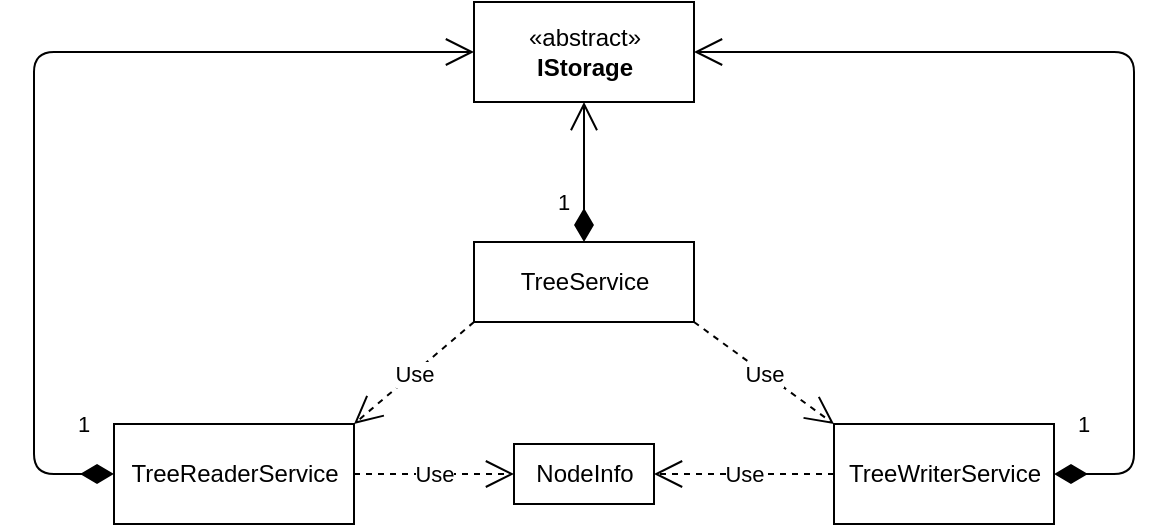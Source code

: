 <mxfile>
    <diagram id="2gG1aso1CCN3E3-dKBOI" name="Page-1">
        <mxGraphModel dx="734" dy="449" grid="1" gridSize="10" guides="1" tooltips="1" connect="1" arrows="1" fold="1" page="1" pageScale="1" pageWidth="850" pageHeight="1100" math="0" shadow="0">
            <root>
                <mxCell id="0"/>
                <mxCell id="1" parent="0"/>
                <mxCell id="6" value="TreeService" style="html=1;" parent="1" vertex="1">
                    <mxGeometry x="350" y="170" width="110" height="40" as="geometry"/>
                </mxCell>
                <mxCell id="7" value="TreeReaderService" style="html=1;" parent="1" vertex="1">
                    <mxGeometry x="170" y="261" width="120" height="50" as="geometry"/>
                </mxCell>
                <mxCell id="8" value="TreeWriterService" style="html=1;" parent="1" vertex="1">
                    <mxGeometry x="530" y="261" width="110" height="50" as="geometry"/>
                </mxCell>
                <mxCell id="10" value="1" style="endArrow=open;html=1;endSize=12;startArrow=diamondThin;startSize=14;startFill=1;edgeStyle=orthogonalEdgeStyle;align=left;verticalAlign=bottom;exitX=1;exitY=0.5;exitDx=0;exitDy=0;entryX=1;entryY=0.5;entryDx=0;entryDy=0;" parent="1" source="8" target="11" edge="1">
                    <mxGeometry x="-0.958" y="16" relative="1" as="geometry">
                        <mxPoint x="350" y="161" as="sourcePoint"/>
                        <mxPoint x="460" y="146" as="targetPoint"/>
                        <Array as="points">
                            <mxPoint x="680" y="286"/>
                            <mxPoint x="680" y="75"/>
                        </Array>
                        <mxPoint as="offset"/>
                    </mxGeometry>
                </mxCell>
                <mxCell id="11" value="«abstract»&lt;br&gt;&lt;b&gt;IStorage&lt;/b&gt;" style="html=1;" parent="1" vertex="1">
                    <mxGeometry x="350" y="50" width="110" height="50" as="geometry"/>
                </mxCell>
                <mxCell id="15" value="NodeInfo" style="html=1;" parent="1" vertex="1">
                    <mxGeometry x="370" y="271" width="70" height="30" as="geometry"/>
                </mxCell>
                <mxCell id="16" value="Use" style="endArrow=open;endSize=12;dashed=1;html=1;entryX=0;entryY=0.5;entryDx=0;entryDy=0;exitX=1;exitY=0.5;exitDx=0;exitDy=0;" parent="1" source="7" target="15" edge="1">
                    <mxGeometry width="160" relative="1" as="geometry">
                        <mxPoint x="590" y="421" as="sourcePoint"/>
                        <mxPoint x="620" y="271" as="targetPoint"/>
                    </mxGeometry>
                </mxCell>
                <mxCell id="18" value="Use" style="endArrow=open;endSize=12;dashed=1;html=1;entryX=1;entryY=0.5;entryDx=0;entryDy=0;exitX=0;exitY=0.5;exitDx=0;exitDy=0;" parent="1" source="8" target="15" edge="1">
                    <mxGeometry width="160" relative="1" as="geometry">
                        <mxPoint x="300" y="266" as="sourcePoint"/>
                        <mxPoint x="370" y="266" as="targetPoint"/>
                    </mxGeometry>
                </mxCell>
                <mxCell id="19" value="1" style="endArrow=open;html=1;endSize=12;startArrow=diamondThin;startSize=14;startFill=1;edgeStyle=orthogonalEdgeStyle;align=left;verticalAlign=bottom;entryX=0.5;entryY=1;entryDx=0;entryDy=0;exitX=0.5;exitY=0;exitDx=0;exitDy=0;" parent="1" source="6" target="11" edge="1">
                    <mxGeometry x="-0.667" y="15" relative="1" as="geometry">
                        <mxPoint x="420" y="140" as="sourcePoint"/>
                        <mxPoint x="440" y="150" as="targetPoint"/>
                        <mxPoint as="offset"/>
                    </mxGeometry>
                </mxCell>
                <mxCell id="20" value="1" style="endArrow=open;html=1;endSize=12;startArrow=diamondThin;startSize=14;startFill=1;edgeStyle=orthogonalEdgeStyle;align=left;verticalAlign=bottom;exitX=0;exitY=0.5;exitDx=0;exitDy=0;entryX=0;entryY=0.5;entryDx=0;entryDy=0;" parent="1" source="7" target="11" edge="1">
                    <mxGeometry x="-0.913" y="-16" relative="1" as="geometry">
                        <mxPoint x="620" y="266" as="sourcePoint"/>
                        <mxPoint x="350" y="146" as="targetPoint"/>
                        <Array as="points">
                            <mxPoint x="130" y="286"/>
                            <mxPoint x="130" y="75"/>
                        </Array>
                        <mxPoint as="offset"/>
                    </mxGeometry>
                </mxCell>
                <mxCell id="21" value="Use" style="endArrow=open;endSize=12;dashed=1;html=1;entryX=1;entryY=0;entryDx=0;entryDy=0;exitX=0;exitY=1;exitDx=0;exitDy=0;" parent="1" source="6" target="7" edge="1">
                    <mxGeometry width="160" relative="1" as="geometry">
                        <mxPoint x="300" y="265" as="sourcePoint"/>
                        <mxPoint x="370" y="265" as="targetPoint"/>
                    </mxGeometry>
                </mxCell>
                <mxCell id="22" value="Use" style="endArrow=open;endSize=12;dashed=1;html=1;entryX=0;entryY=0;entryDx=0;entryDy=0;exitX=1;exitY=1;exitDx=0;exitDy=0;" parent="1" source="6" target="8" edge="1">
                    <mxGeometry width="160" relative="1" as="geometry">
                        <mxPoint x="360" y="80" as="sourcePoint"/>
                        <mxPoint x="240" y="271" as="targetPoint"/>
                    </mxGeometry>
                </mxCell>
            </root>
        </mxGraphModel>
    </diagram>
</mxfile>